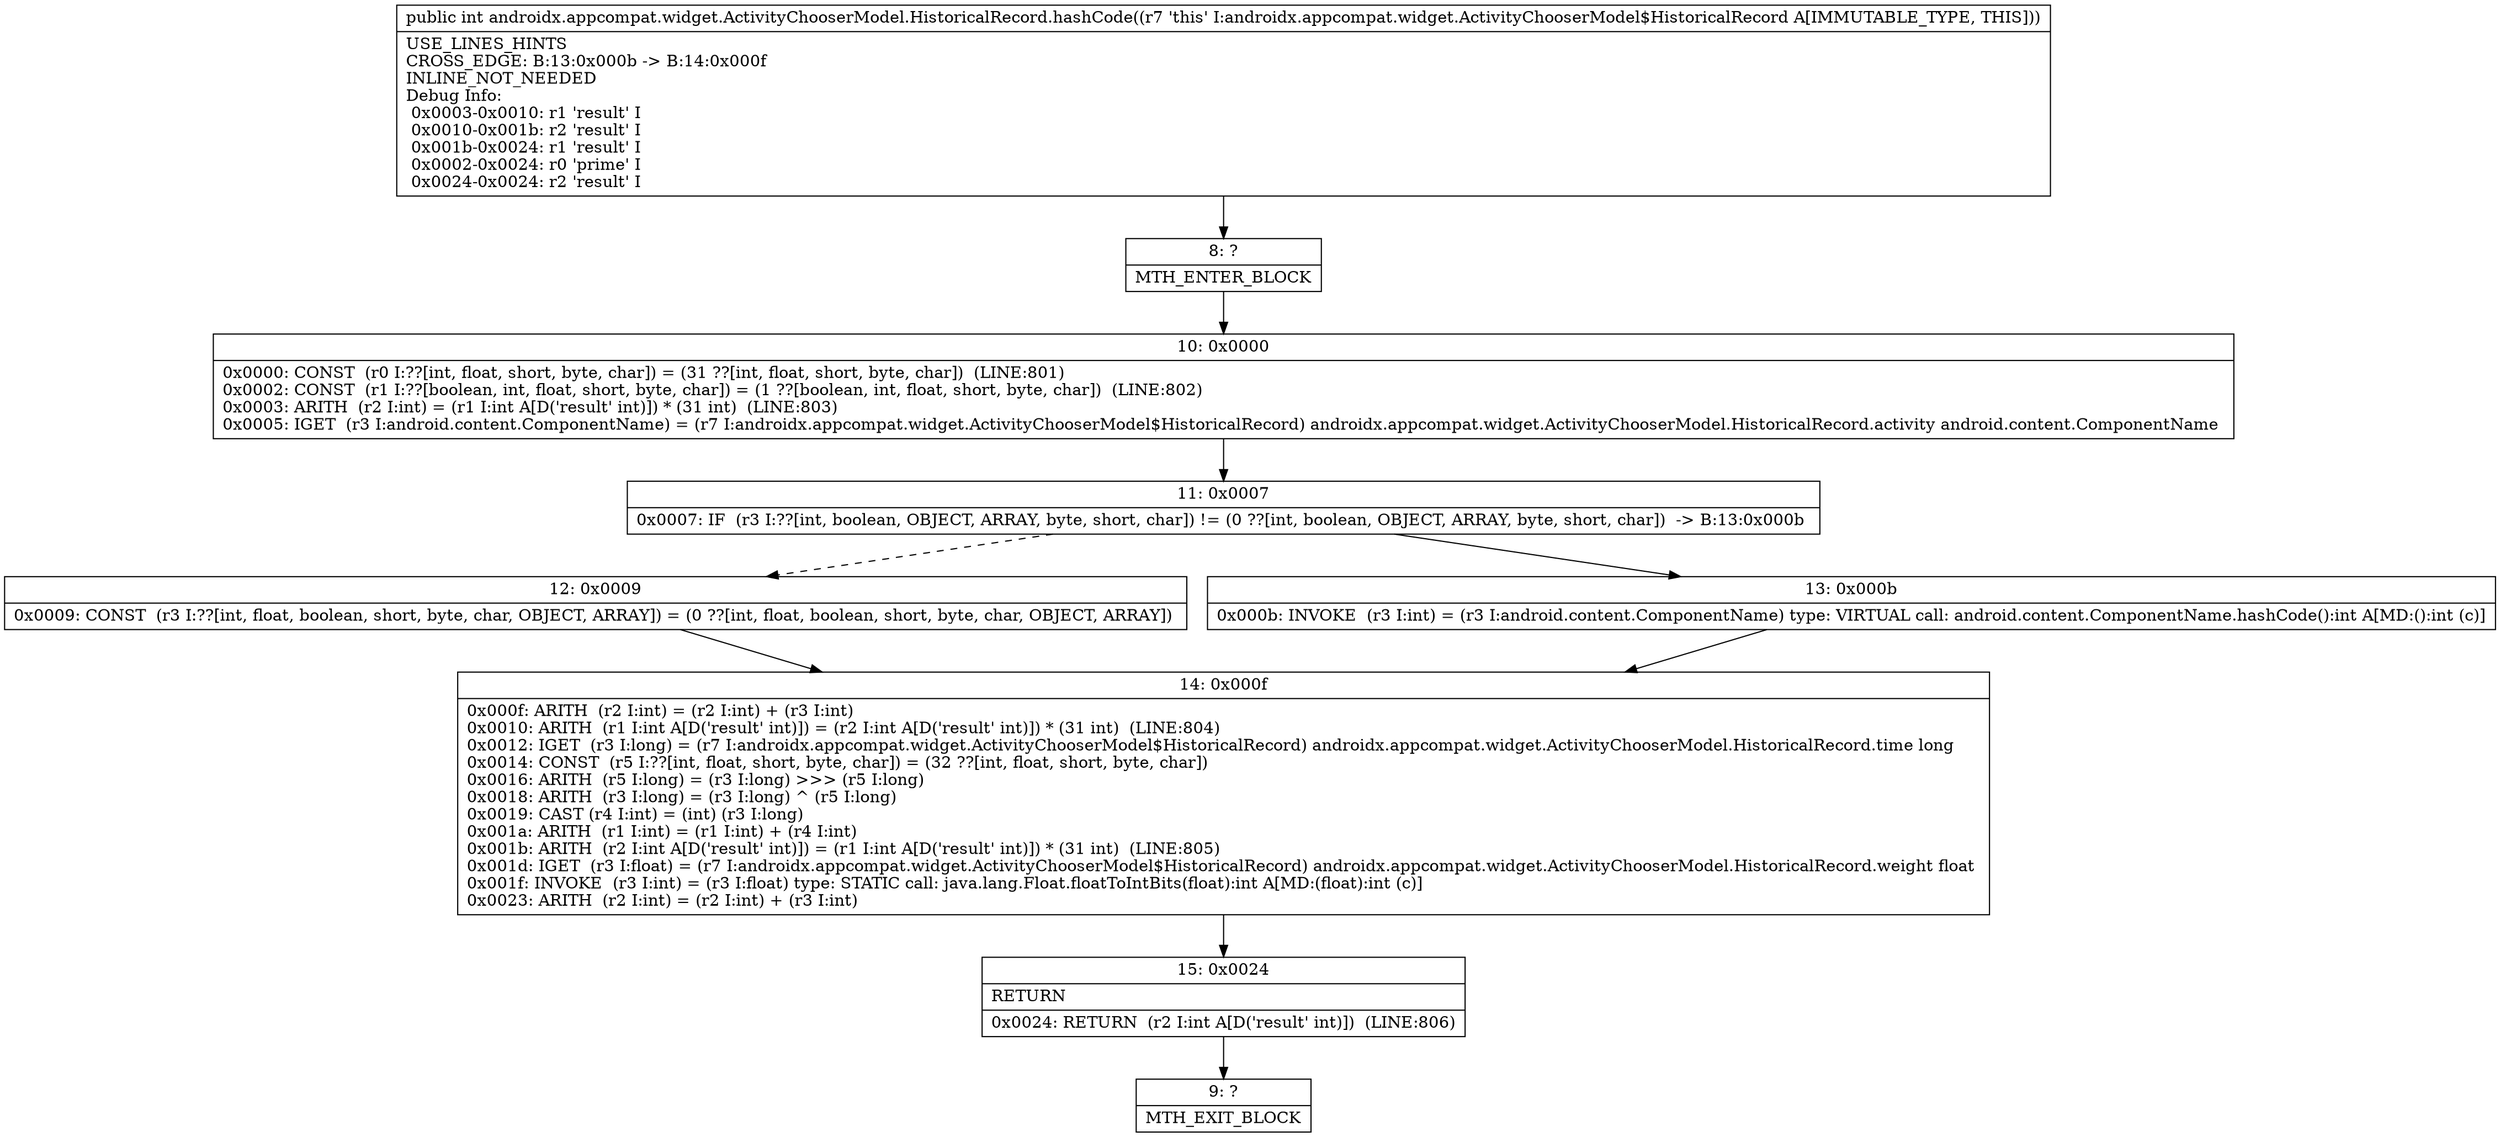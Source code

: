digraph "CFG forandroidx.appcompat.widget.ActivityChooserModel.HistoricalRecord.hashCode()I" {
Node_8 [shape=record,label="{8\:\ ?|MTH_ENTER_BLOCK\l}"];
Node_10 [shape=record,label="{10\:\ 0x0000|0x0000: CONST  (r0 I:??[int, float, short, byte, char]) = (31 ??[int, float, short, byte, char])  (LINE:801)\l0x0002: CONST  (r1 I:??[boolean, int, float, short, byte, char]) = (1 ??[boolean, int, float, short, byte, char])  (LINE:802)\l0x0003: ARITH  (r2 I:int) = (r1 I:int A[D('result' int)]) * (31 int)  (LINE:803)\l0x0005: IGET  (r3 I:android.content.ComponentName) = (r7 I:androidx.appcompat.widget.ActivityChooserModel$HistoricalRecord) androidx.appcompat.widget.ActivityChooserModel.HistoricalRecord.activity android.content.ComponentName \l}"];
Node_11 [shape=record,label="{11\:\ 0x0007|0x0007: IF  (r3 I:??[int, boolean, OBJECT, ARRAY, byte, short, char]) != (0 ??[int, boolean, OBJECT, ARRAY, byte, short, char])  \-\> B:13:0x000b \l}"];
Node_12 [shape=record,label="{12\:\ 0x0009|0x0009: CONST  (r3 I:??[int, float, boolean, short, byte, char, OBJECT, ARRAY]) = (0 ??[int, float, boolean, short, byte, char, OBJECT, ARRAY]) \l}"];
Node_14 [shape=record,label="{14\:\ 0x000f|0x000f: ARITH  (r2 I:int) = (r2 I:int) + (r3 I:int) \l0x0010: ARITH  (r1 I:int A[D('result' int)]) = (r2 I:int A[D('result' int)]) * (31 int)  (LINE:804)\l0x0012: IGET  (r3 I:long) = (r7 I:androidx.appcompat.widget.ActivityChooserModel$HistoricalRecord) androidx.appcompat.widget.ActivityChooserModel.HistoricalRecord.time long \l0x0014: CONST  (r5 I:??[int, float, short, byte, char]) = (32 ??[int, float, short, byte, char]) \l0x0016: ARITH  (r5 I:long) = (r3 I:long) \>\>\> (r5 I:long) \l0x0018: ARITH  (r3 I:long) = (r3 I:long) ^ (r5 I:long) \l0x0019: CAST (r4 I:int) = (int) (r3 I:long) \l0x001a: ARITH  (r1 I:int) = (r1 I:int) + (r4 I:int) \l0x001b: ARITH  (r2 I:int A[D('result' int)]) = (r1 I:int A[D('result' int)]) * (31 int)  (LINE:805)\l0x001d: IGET  (r3 I:float) = (r7 I:androidx.appcompat.widget.ActivityChooserModel$HistoricalRecord) androidx.appcompat.widget.ActivityChooserModel.HistoricalRecord.weight float \l0x001f: INVOKE  (r3 I:int) = (r3 I:float) type: STATIC call: java.lang.Float.floatToIntBits(float):int A[MD:(float):int (c)]\l0x0023: ARITH  (r2 I:int) = (r2 I:int) + (r3 I:int) \l}"];
Node_15 [shape=record,label="{15\:\ 0x0024|RETURN\l|0x0024: RETURN  (r2 I:int A[D('result' int)])  (LINE:806)\l}"];
Node_9 [shape=record,label="{9\:\ ?|MTH_EXIT_BLOCK\l}"];
Node_13 [shape=record,label="{13\:\ 0x000b|0x000b: INVOKE  (r3 I:int) = (r3 I:android.content.ComponentName) type: VIRTUAL call: android.content.ComponentName.hashCode():int A[MD:():int (c)]\l}"];
MethodNode[shape=record,label="{public int androidx.appcompat.widget.ActivityChooserModel.HistoricalRecord.hashCode((r7 'this' I:androidx.appcompat.widget.ActivityChooserModel$HistoricalRecord A[IMMUTABLE_TYPE, THIS]))  | USE_LINES_HINTS\lCROSS_EDGE: B:13:0x000b \-\> B:14:0x000f\lINLINE_NOT_NEEDED\lDebug Info:\l  0x0003\-0x0010: r1 'result' I\l  0x0010\-0x001b: r2 'result' I\l  0x001b\-0x0024: r1 'result' I\l  0x0002\-0x0024: r0 'prime' I\l  0x0024\-0x0024: r2 'result' I\l}"];
MethodNode -> Node_8;Node_8 -> Node_10;
Node_10 -> Node_11;
Node_11 -> Node_12[style=dashed];
Node_11 -> Node_13;
Node_12 -> Node_14;
Node_14 -> Node_15;
Node_15 -> Node_9;
Node_13 -> Node_14;
}

